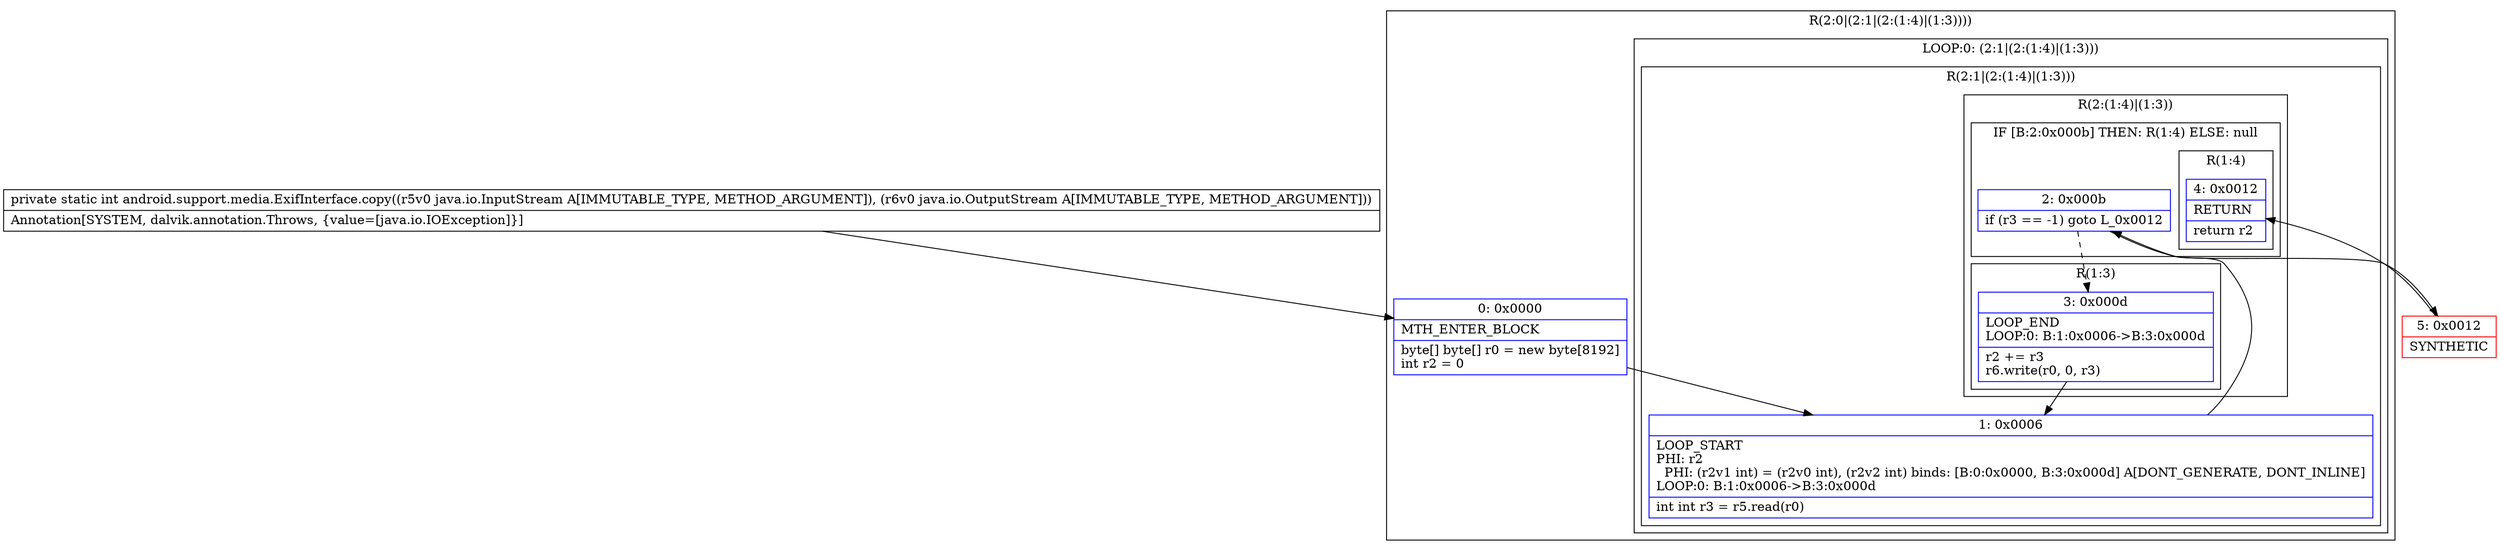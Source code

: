 digraph "CFG forandroid.support.media.ExifInterface.copy(Ljava\/io\/InputStream;Ljava\/io\/OutputStream;)I" {
subgraph cluster_Region_1805801128 {
label = "R(2:0|(2:1|(2:(1:4)|(1:3))))";
node [shape=record,color=blue];
Node_0 [shape=record,label="{0\:\ 0x0000|MTH_ENTER_BLOCK\l|byte[] byte[] r0 = new byte[8192]\lint r2 = 0\l}"];
subgraph cluster_LoopRegion_1848232336 {
label = "LOOP:0: (2:1|(2:(1:4)|(1:3)))";
node [shape=record,color=blue];
subgraph cluster_Region_1165429116 {
label = "R(2:1|(2:(1:4)|(1:3)))";
node [shape=record,color=blue];
Node_1 [shape=record,label="{1\:\ 0x0006|LOOP_START\lPHI: r2 \l  PHI: (r2v1 int) = (r2v0 int), (r2v2 int) binds: [B:0:0x0000, B:3:0x000d] A[DONT_GENERATE, DONT_INLINE]\lLOOP:0: B:1:0x0006\-\>B:3:0x000d\l|int int r3 = r5.read(r0)\l}"];
subgraph cluster_Region_2083274934 {
label = "R(2:(1:4)|(1:3))";
node [shape=record,color=blue];
subgraph cluster_IfRegion_225939884 {
label = "IF [B:2:0x000b] THEN: R(1:4) ELSE: null";
node [shape=record,color=blue];
Node_2 [shape=record,label="{2\:\ 0x000b|if (r3 == \-1) goto L_0x0012\l}"];
subgraph cluster_Region_1956224641 {
label = "R(1:4)";
node [shape=record,color=blue];
Node_4 [shape=record,label="{4\:\ 0x0012|RETURN\l|return r2\l}"];
}
}
subgraph cluster_Region_2072257828 {
label = "R(1:3)";
node [shape=record,color=blue];
Node_3 [shape=record,label="{3\:\ 0x000d|LOOP_END\lLOOP:0: B:1:0x0006\-\>B:3:0x000d\l|r2 += r3\lr6.write(r0, 0, r3)\l}"];
}
}
}
}
}
Node_5 [shape=record,color=red,label="{5\:\ 0x0012|SYNTHETIC\l}"];
MethodNode[shape=record,label="{private static int android.support.media.ExifInterface.copy((r5v0 java.io.InputStream A[IMMUTABLE_TYPE, METHOD_ARGUMENT]), (r6v0 java.io.OutputStream A[IMMUTABLE_TYPE, METHOD_ARGUMENT]))  | Annotation[SYSTEM, dalvik.annotation.Throws, \{value=[java.io.IOException]\}]\l}"];
MethodNode -> Node_0;
Node_0 -> Node_1;
Node_1 -> Node_2;
Node_2 -> Node_3[style=dashed];
Node_2 -> Node_5;
Node_3 -> Node_1;
Node_5 -> Node_4;
}


